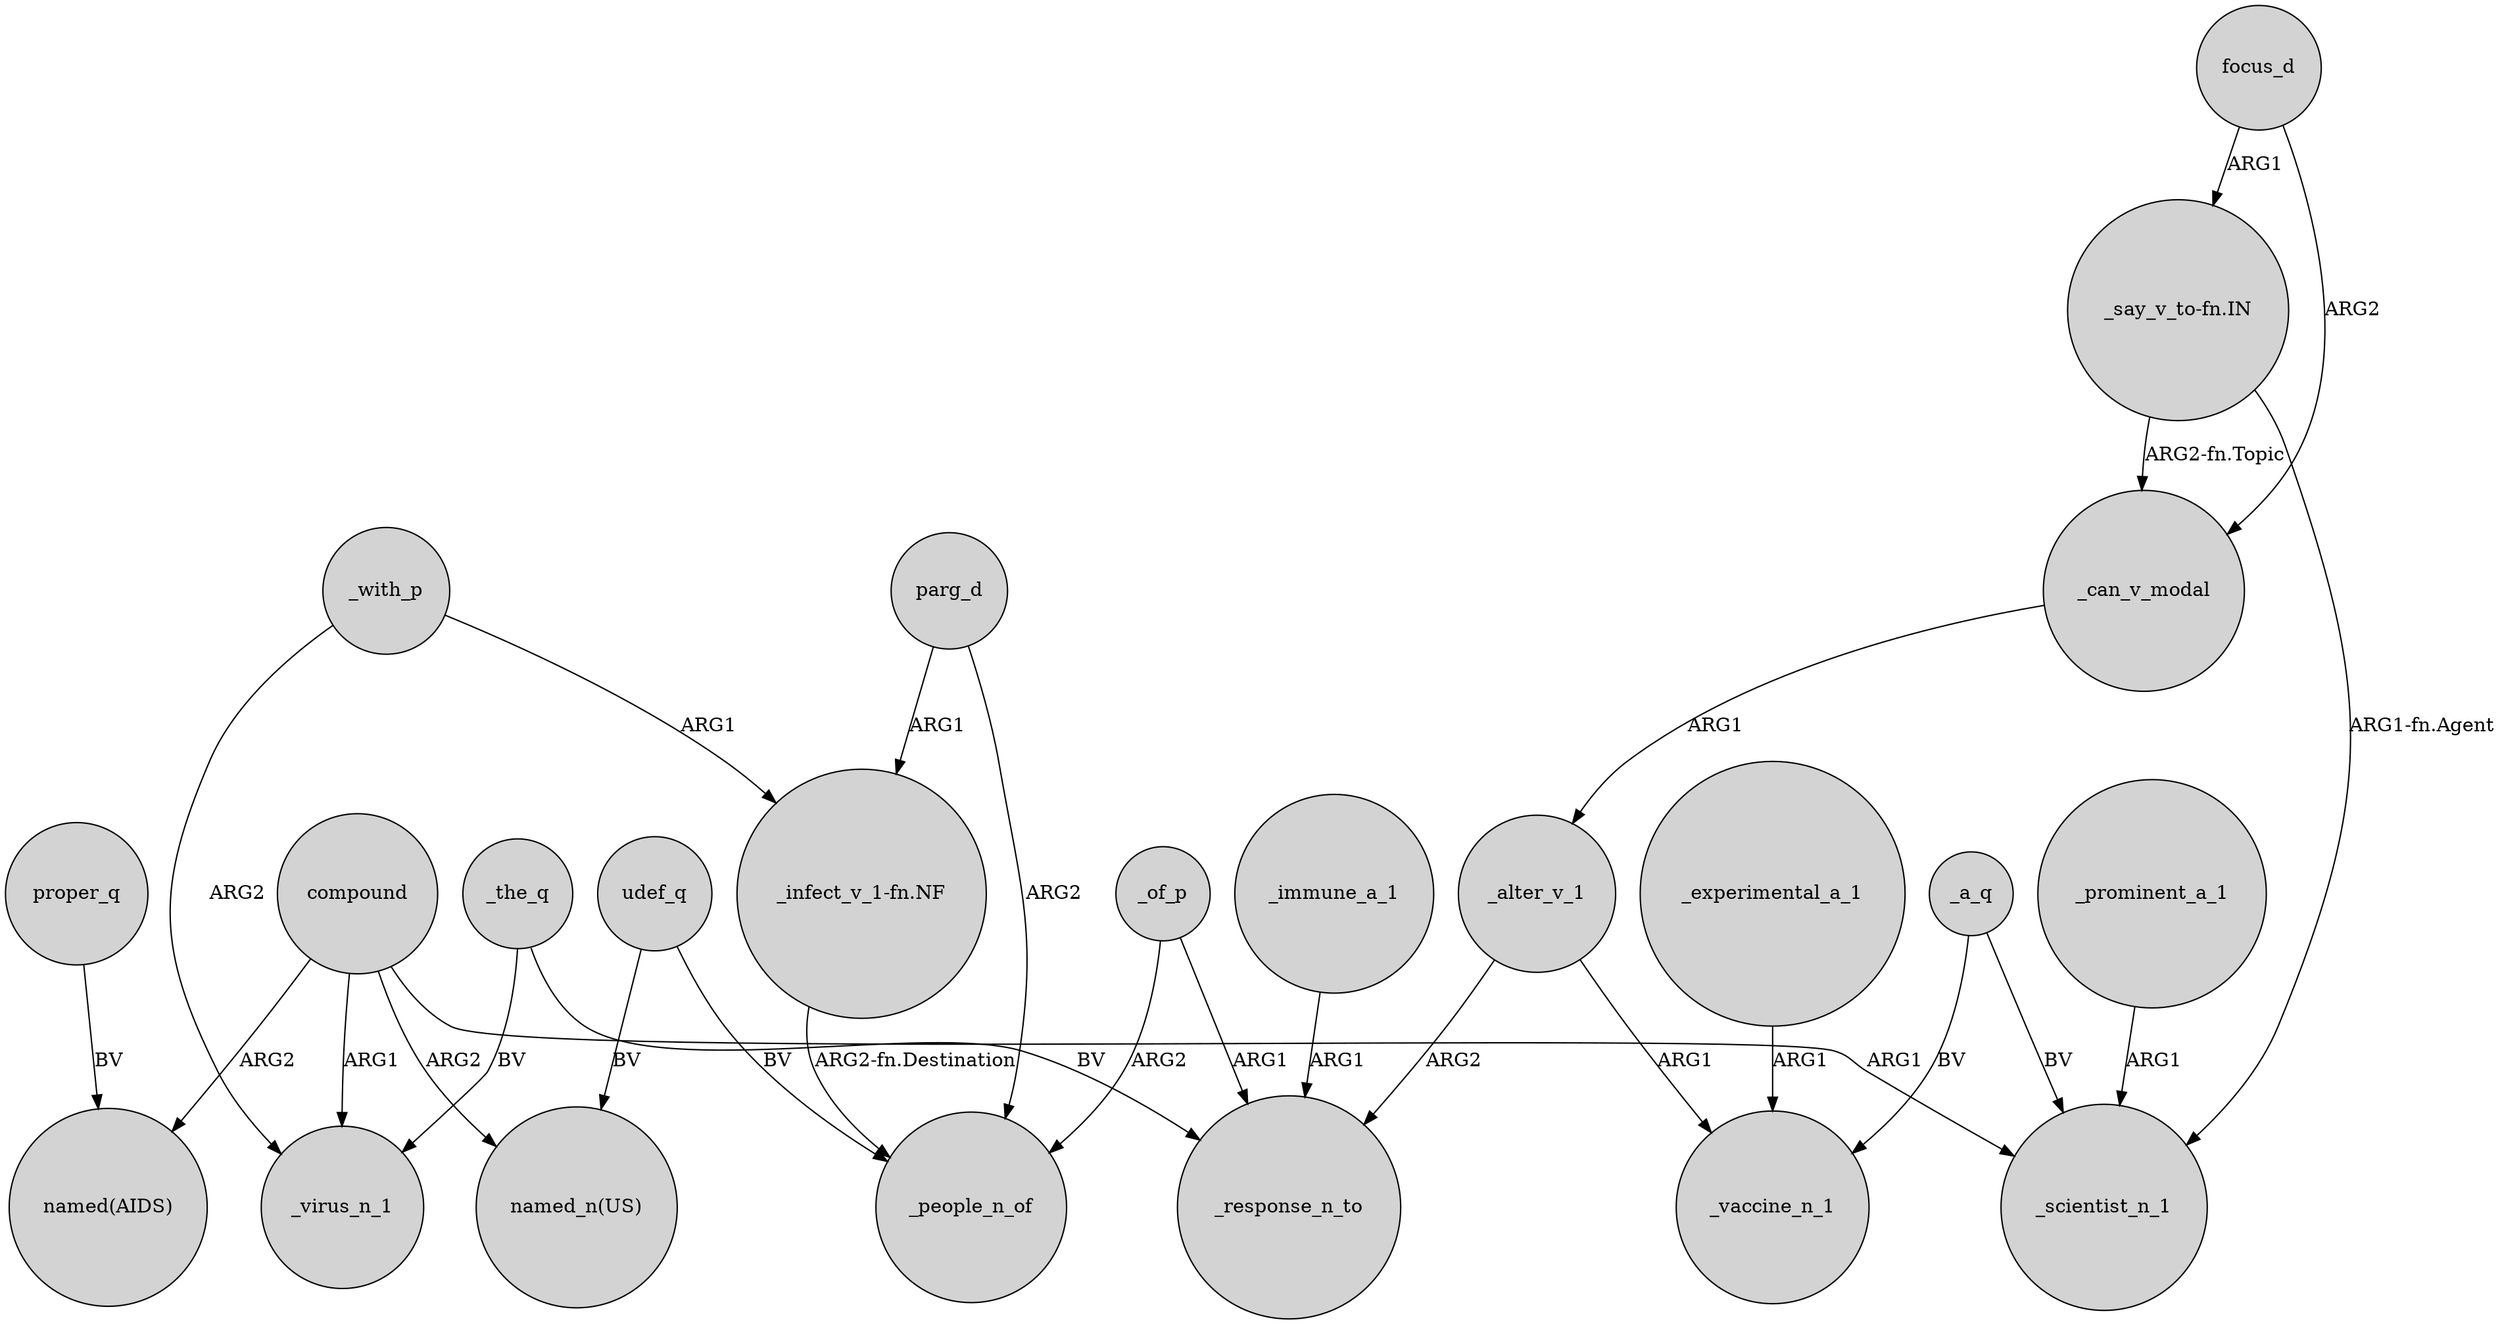 digraph {
	node [shape=circle style=filled]
	udef_q -> "named_n(US)" [label=BV]
	proper_q -> "named(AIDS)" [label=BV]
	_with_p -> _virus_n_1 [label=ARG2]
	_experimental_a_1 -> _vaccine_n_1 [label=ARG1]
	_immune_a_1 -> _response_n_to [label=ARG1]
	"_say_v_to-fn.IN" -> _scientist_n_1 [label="ARG1-fn.Agent"]
	parg_d -> "_infect_v_1-fn.NF" [label=ARG1]
	_of_p -> _response_n_to [label=ARG1]
	compound -> "named_n(US)" [label=ARG2]
	focus_d -> "_say_v_to-fn.IN" [label=ARG1]
	udef_q -> _people_n_of [label=BV]
	_alter_v_1 -> _response_n_to [label=ARG2]
	_a_q -> _vaccine_n_1 [label=BV]
	_of_p -> _people_n_of [label=ARG2]
	_prominent_a_1 -> _scientist_n_1 [label=ARG1]
	_with_p -> "_infect_v_1-fn.NF" [label=ARG1]
	_the_q -> _response_n_to [label=BV]
	parg_d -> _people_n_of [label=ARG2]
	"_infect_v_1-fn.NF" -> _people_n_of [label="ARG2-fn.Destination"]
	compound -> _virus_n_1 [label=ARG1]
	compound -> "named(AIDS)" [label=ARG2]
	_a_q -> _scientist_n_1 [label=BV]
	compound -> _scientist_n_1 [label=ARG1]
	_can_v_modal -> _alter_v_1 [label=ARG1]
	focus_d -> _can_v_modal [label=ARG2]
	"_say_v_to-fn.IN" -> _can_v_modal [label="ARG2-fn.Topic"]
	_the_q -> _virus_n_1 [label=BV]
	_alter_v_1 -> _vaccine_n_1 [label=ARG1]
}
